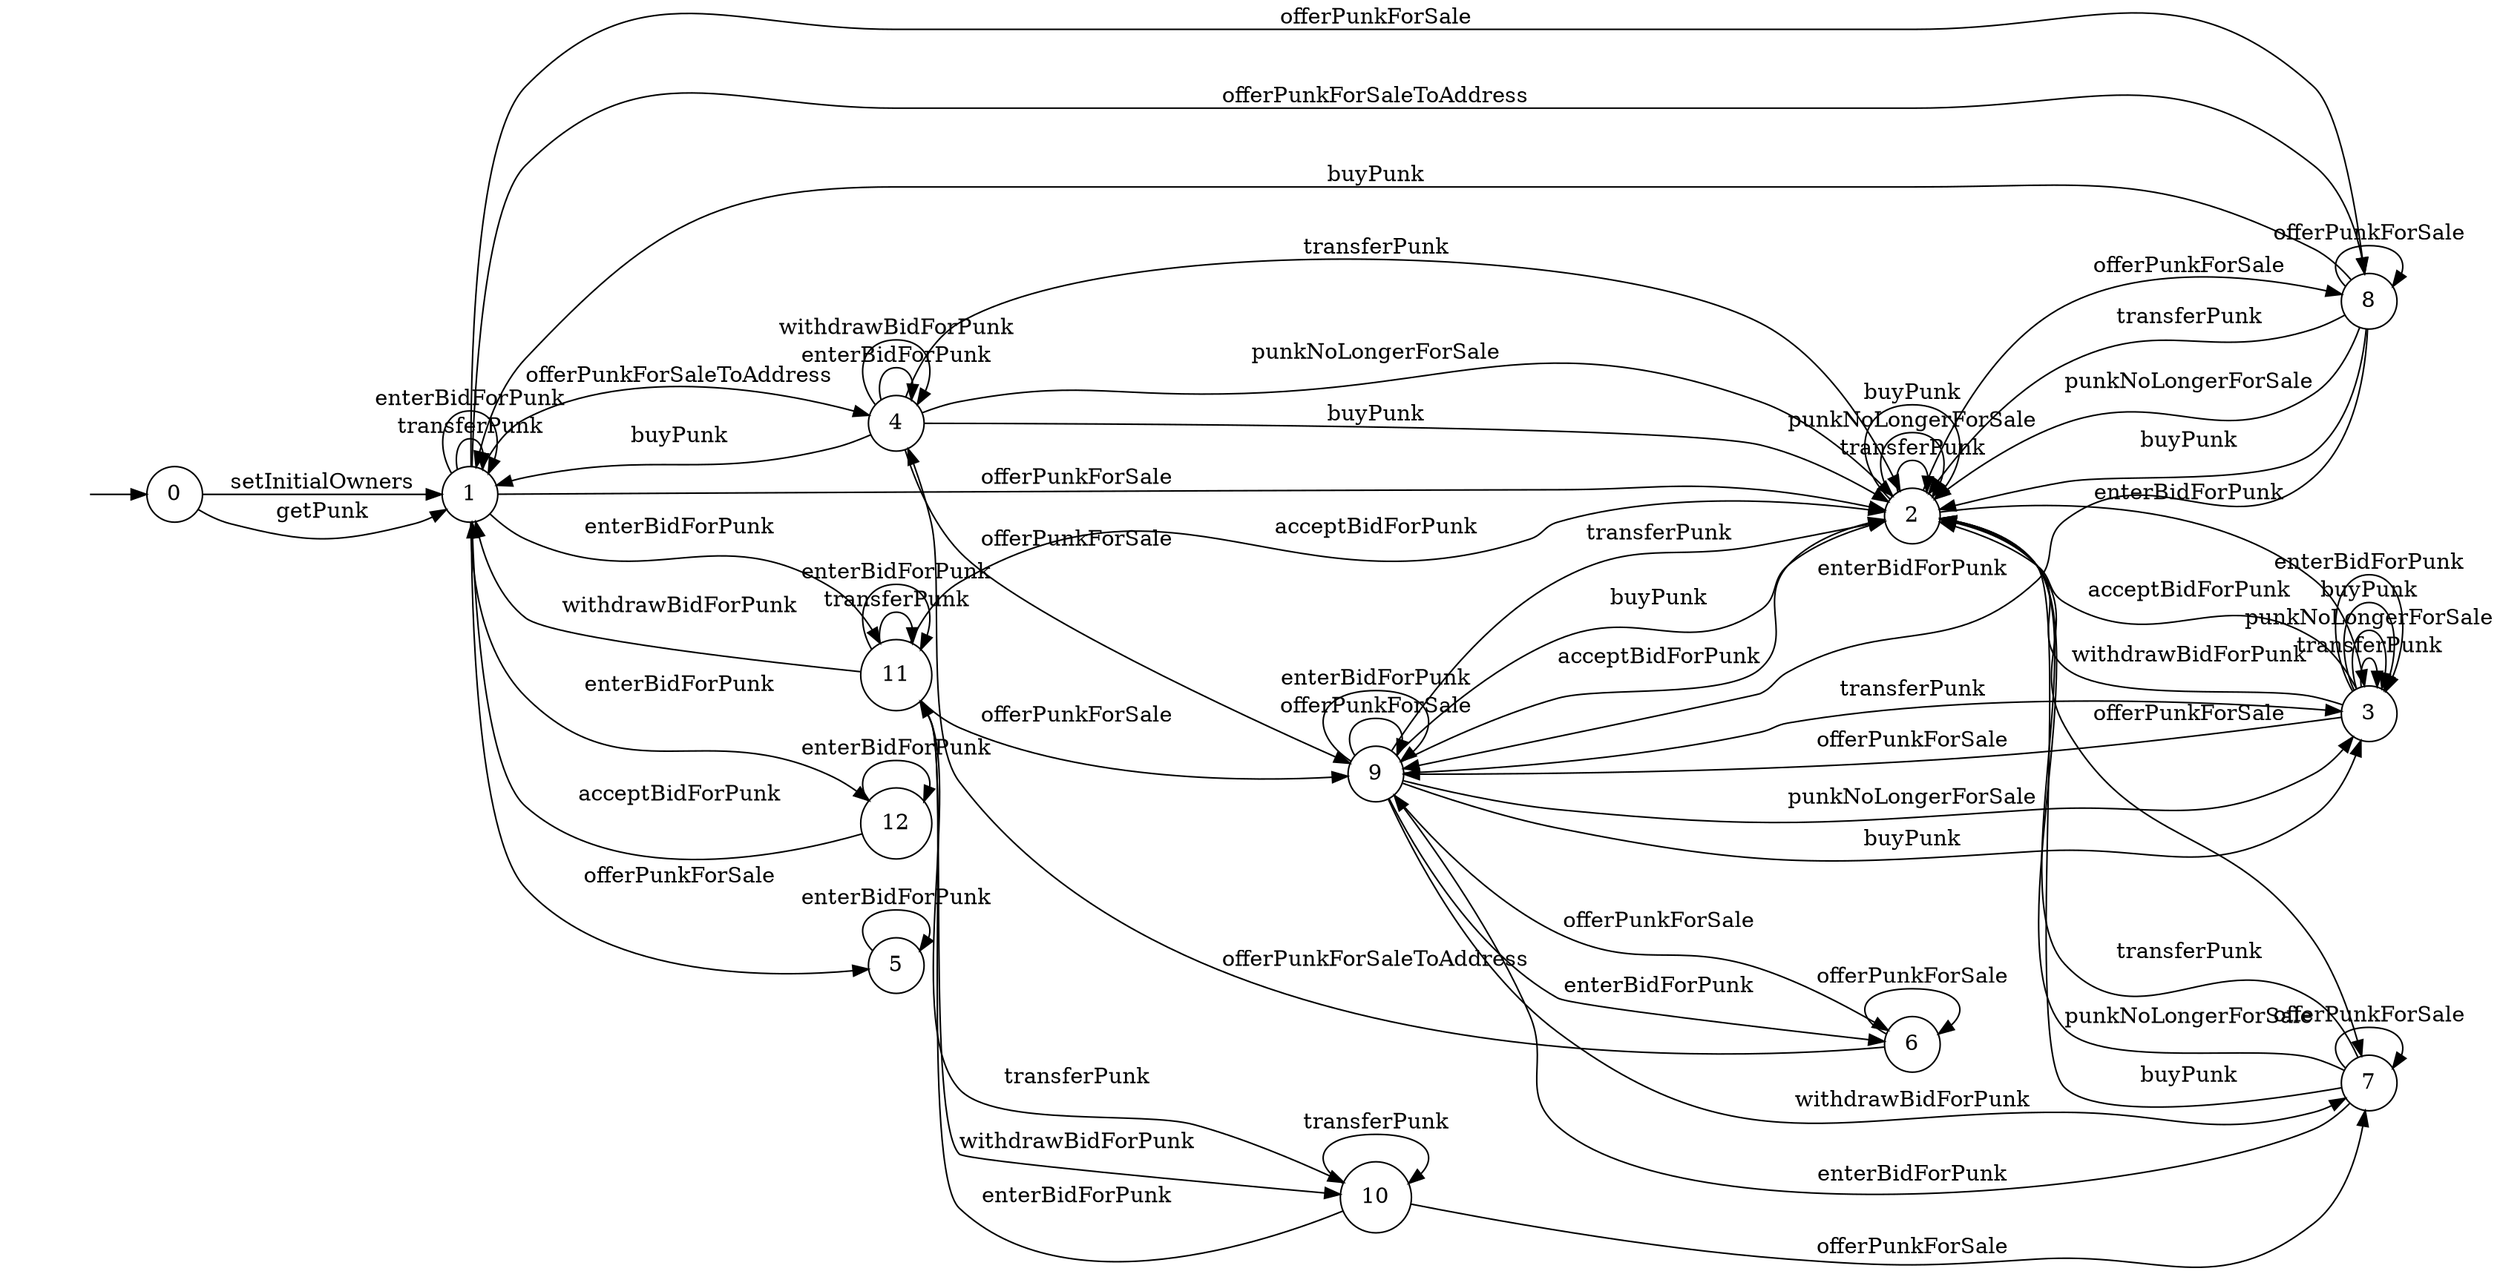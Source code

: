 digraph "./InvConPlus/Dapp-Automata-data/result/model/0xb47e3cd837ddf8e4c57f05d70ab865de6e193bbb/CryptoPunksMarket/FSM-13" {
	graph [rankdir=LR]
	"" [label="" shape=plaintext]
	4 [label=4 shape=circle]
	1 [label=1 shape=circle]
	8 [label=8 shape=circle]
	0 [label=0 shape=circle]
	2 [label=2 shape=circle]
	11 [label=11 shape=circle]
	12 [label=12 shape=circle]
	3 [label=3 shape=circle]
	9 [label=9 shape=circle]
	6 [label=6 shape=circle]
	7 [label=7 shape=circle]
	10 [label=10 shape=circle]
	5 [label=5 shape=circle]
	"" -> 0 [label=""]
	0 -> 1 [label=setInitialOwners]
	0 -> 1 [label=getPunk]
	1 -> 1 [label=transferPunk]
	1 -> 2 [label=offerPunkForSale]
	1 -> 5 [label=offerPunkForSale]
	1 -> 8 [label=offerPunkForSale]
	1 -> 4 [label=offerPunkForSaleToAddress]
	1 -> 8 [label=offerPunkForSaleToAddress]
	1 -> 11 [label=enterBidForPunk]
	1 -> 1 [label=enterBidForPunk]
	1 -> 12 [label=enterBidForPunk]
	4 -> 2 [label=transferPunk]
	4 -> 2 [label=punkNoLongerForSale]
	4 -> 9 [label=offerPunkForSale]
	4 -> 2 [label=buyPunk]
	4 -> 1 [label=buyPunk]
	4 -> 4 [label=enterBidForPunk]
	4 -> 4 [label=withdrawBidForPunk]
	9 -> 2 [label=transferPunk]
	9 -> 3 [label=transferPunk]
	9 -> 3 [label=punkNoLongerForSale]
	9 -> 9 [label=offerPunkForSale]
	9 -> 6 [label=offerPunkForSale]
	9 -> 2 [label=buyPunk]
	9 -> 3 [label=buyPunk]
	9 -> 9 [label=enterBidForPunk]
	9 -> 6 [label=enterBidForPunk]
	9 -> 2 [label=acceptBidForPunk]
	9 -> 7 [label=withdrawBidForPunk]
	8 -> 2 [label=transferPunk]
	8 -> 2 [label=punkNoLongerForSale]
	8 -> 8 [label=offerPunkForSale]
	8 -> 2 [label=buyPunk]
	8 -> 1 [label=buyPunk]
	8 -> 9 [label=enterBidForPunk]
	7 -> 2 [label=transferPunk]
	7 -> 2 [label=punkNoLongerForSale]
	7 -> 7 [label=offerPunkForSale]
	7 -> 2 [label=buyPunk]
	7 -> 9 [label=enterBidForPunk]
	6 -> 6 [label=offerPunkForSale]
	6 -> 4 [label=offerPunkForSaleToAddress]
	5 -> 5 [label=enterBidForPunk]
	12 -> 12 [label=enterBidForPunk]
	12 -> 1 [label=acceptBidForPunk]
	11 -> 11 [label=transferPunk]
	11 -> 10 [label=transferPunk]
	11 -> 9 [label=offerPunkForSale]
	11 -> 11 [label=enterBidForPunk]
	11 -> 2 [label=acceptBidForPunk]
	11 -> 1 [label=withdrawBidForPunk]
	11 -> 10 [label=withdrawBidForPunk]
	10 -> 10 [label=transferPunk]
	10 -> 7 [label=offerPunkForSale]
	10 -> 11 [label=enterBidForPunk]
	3 -> 3 [label=transferPunk]
	3 -> 3 [label=punkNoLongerForSale]
	3 -> 9 [label=offerPunkForSale]
	3 -> 3 [label=buyPunk]
	3 -> 3 [label=enterBidForPunk]
	3 -> 2 [label=acceptBidForPunk]
	3 -> 2 [label=withdrawBidForPunk]
	2 -> 2 [label=transferPunk]
	2 -> 2 [label=punkNoLongerForSale]
	2 -> 8 [label=offerPunkForSale]
	2 -> 7 [label=offerPunkForSale]
	2 -> 2 [label=buyPunk]
	2 -> 3 [label=enterBidForPunk]
}
